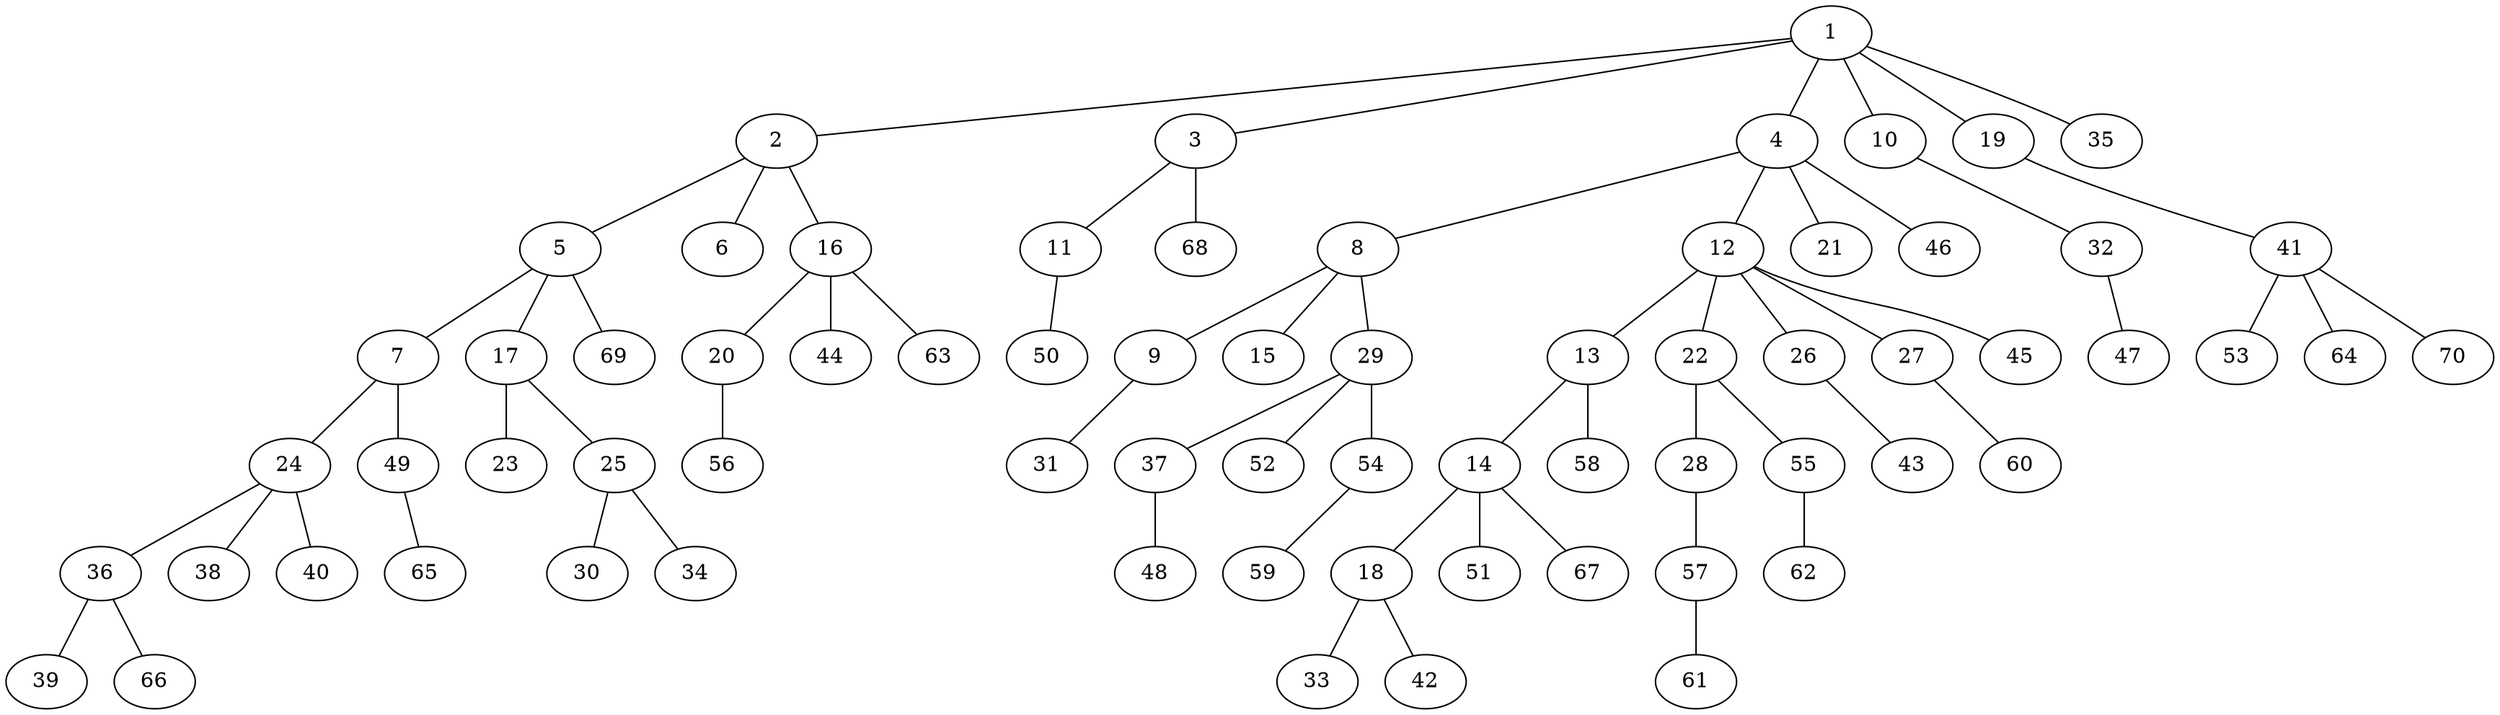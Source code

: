 graph graphname {1--2
1--3
1--4
1--10
1--19
1--35
2--5
2--6
2--16
3--11
3--68
4--8
4--12
4--21
4--46
5--7
5--17
5--69
7--24
7--49
8--9
8--15
8--29
9--31
10--32
11--50
12--13
12--22
12--26
12--27
12--45
13--14
13--58
14--18
14--51
14--67
16--20
16--44
16--63
17--23
17--25
18--33
18--42
19--41
20--56
22--28
22--55
24--36
24--38
24--40
25--30
25--34
26--43
27--60
28--57
29--37
29--52
29--54
32--47
36--39
36--66
37--48
41--53
41--64
41--70
49--65
54--59
55--62
57--61
}